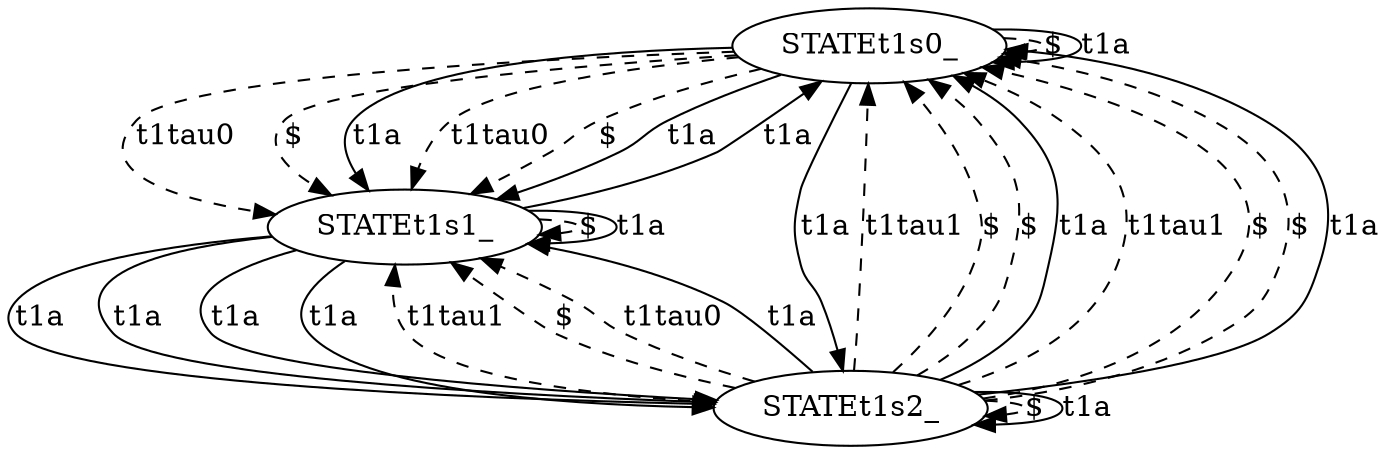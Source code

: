 digraph model {

    STATEt1s0_ -> STATEt1s1_ [style=dashed,label = "t1tau0"];
    STATEt1s0_ -> STATEt1s1_ [style=dashed,label = "$"];
    STATEt1s0_ -> STATEt1s1_ [label = "t1a"];
    STATEt1s0_ -> STATEt1s2_ [label = "t1a"];
    STATEt1s0_ -> STATEt1s0_ [style=dashed,label = "$"];
    STATEt1s0_ -> STATEt1s0_ [label = "t1a"];
    STATEt1s0_ -> STATEt1s1_ [style=dashed,label = "t1tau0"];
    STATEt1s0_ -> STATEt1s1_ [style=dashed,label = "$"];
    STATEt1s0_ -> STATEt1s1_ [label = "t1a"];
    STATEt1s1_ -> STATEt1s2_ [label = "t1a"];
    STATEt1s1_ -> STATEt1s2_ [label = "t1a"];
    STATEt1s1_ -> STATEt1s0_ [label = "t1a"];
    STATEt1s1_ -> STATEt1s1_ [style=dashed,label = "$"];
    STATEt1s1_ -> STATEt1s1_ [label = "t1a"];
    STATEt1s1_ -> STATEt1s2_ [label = "t1a"];
    STATEt1s1_ -> STATEt1s2_ [label = "t1a"];
    STATEt1s2_ -> STATEt1s0_ [style=dashed,label = "t1tau1"];
    STATEt1s2_ -> STATEt1s0_ [style=dashed,label = "$"];
    STATEt1s2_ -> STATEt1s0_ [style=dashed,label = "$"];
    STATEt1s2_ -> STATEt1s0_ [label = "t1a"];
    STATEt1s2_ -> STATEt1s1_ [style=dashed,label = "t1tau1"];
    STATEt1s2_ -> STATEt1s1_ [style=dashed,label = "$"];
    STATEt1s2_ -> STATEt1s1_ [style=dashed,label = "t1tau0"];
    STATEt1s2_ -> STATEt1s1_ [label = "t1a"];
    STATEt1s2_ -> STATEt1s2_ [style=dashed,label = "$"];
    STATEt1s2_ -> STATEt1s2_ [label = "t1a"];
    STATEt1s2_ -> STATEt1s0_ [style=dashed,label = "t1tau1"];
    STATEt1s2_ -> STATEt1s0_ [style=dashed,label = "$"];
    STATEt1s2_ -> STATEt1s0_ [style=dashed,label = "$"];
    STATEt1s2_ -> STATEt1s0_ [label = "t1a"];

}